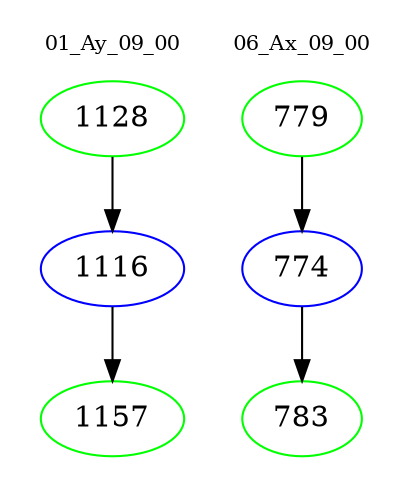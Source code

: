 digraph{
subgraph cluster_0 {
color = white
label = "01_Ay_09_00";
fontsize=10;
T0_1128 [label="1128", color="green"]
T0_1128 -> T0_1116 [color="black"]
T0_1116 [label="1116", color="blue"]
T0_1116 -> T0_1157 [color="black"]
T0_1157 [label="1157", color="green"]
}
subgraph cluster_1 {
color = white
label = "06_Ax_09_00";
fontsize=10;
T1_779 [label="779", color="green"]
T1_779 -> T1_774 [color="black"]
T1_774 [label="774", color="blue"]
T1_774 -> T1_783 [color="black"]
T1_783 [label="783", color="green"]
}
}
